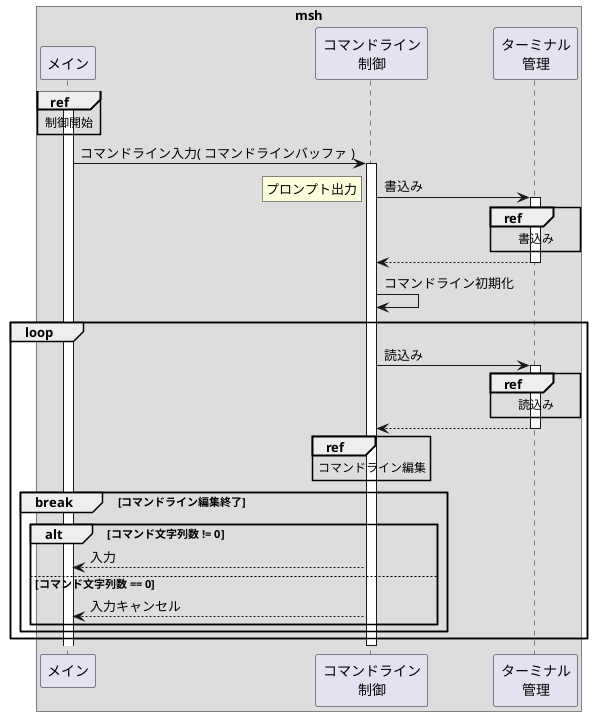@startuml

box "msh"
    participant "メイン"               as main
    participant "コマンドライン\n制御" as clctrl
    participant "ターミナル\n管理"     as termmng
end box

activate main
ref over main: 制御開始

main -> clctrl: コマンドライン入力( コマンドラインバッファ )
activate clctrl

clctrl -> termmng: 書込み
activate termmng
rnote left: プロンプト出力
ref over termmng: 書込み
clctrl <-- termmng:
deactivate termmng

clctrl -> clctrl: コマンドライン初期化

loop
    clctrl -> termmng: 読込み
    activate termmng
    ref over termmng: 読込み
    clctrl <-- termmng:
    deactivate termmng

    ref over clctrl: コマンドライン編集

    break コマンドライン編集終了
        ||5||
        alt コマンド文字列数 != 0
            main <-- clctrl: 入力
        else コマンド文字列数 == 0
            main <-- clctrl: 入力キャンセル
        end
    end break
end loop
deactivate clctrl

@enduml
